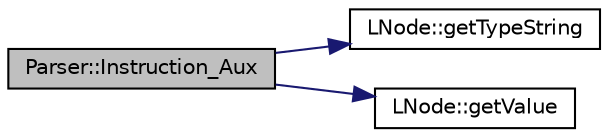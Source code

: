 digraph "Parser::Instruction_Aux"
{
 // INTERACTIVE_SVG=YES
 // LATEX_PDF_SIZE
  edge [fontname="Helvetica",fontsize="10",labelfontname="Helvetica",labelfontsize="10"];
  node [fontname="Helvetica",fontsize="10",shape=record];
  rankdir="LR";
  Node1 [label="Parser::Instruction_Aux",height=0.2,width=0.4,color="black", fillcolor="grey75", style="filled", fontcolor="black",tooltip=" "];
  Node1 -> Node2 [color="midnightblue",fontsize="10",style="solid",fontname="Helvetica"];
  Node2 [label="LNode::getTypeString",height=0.2,width=0.4,color="black", fillcolor="white", style="filled",URL="$classLNode.html#a0d44f37a315c230c714f93dab4a24654",tooltip=" "];
  Node1 -> Node3 [color="midnightblue",fontsize="10",style="solid",fontname="Helvetica"];
  Node3 [label="LNode::getValue",height=0.2,width=0.4,color="black", fillcolor="white", style="filled",URL="$classLNode.html#a2b94043203b531a2ca1a38f22a24f9a4",tooltip=" "];
}
